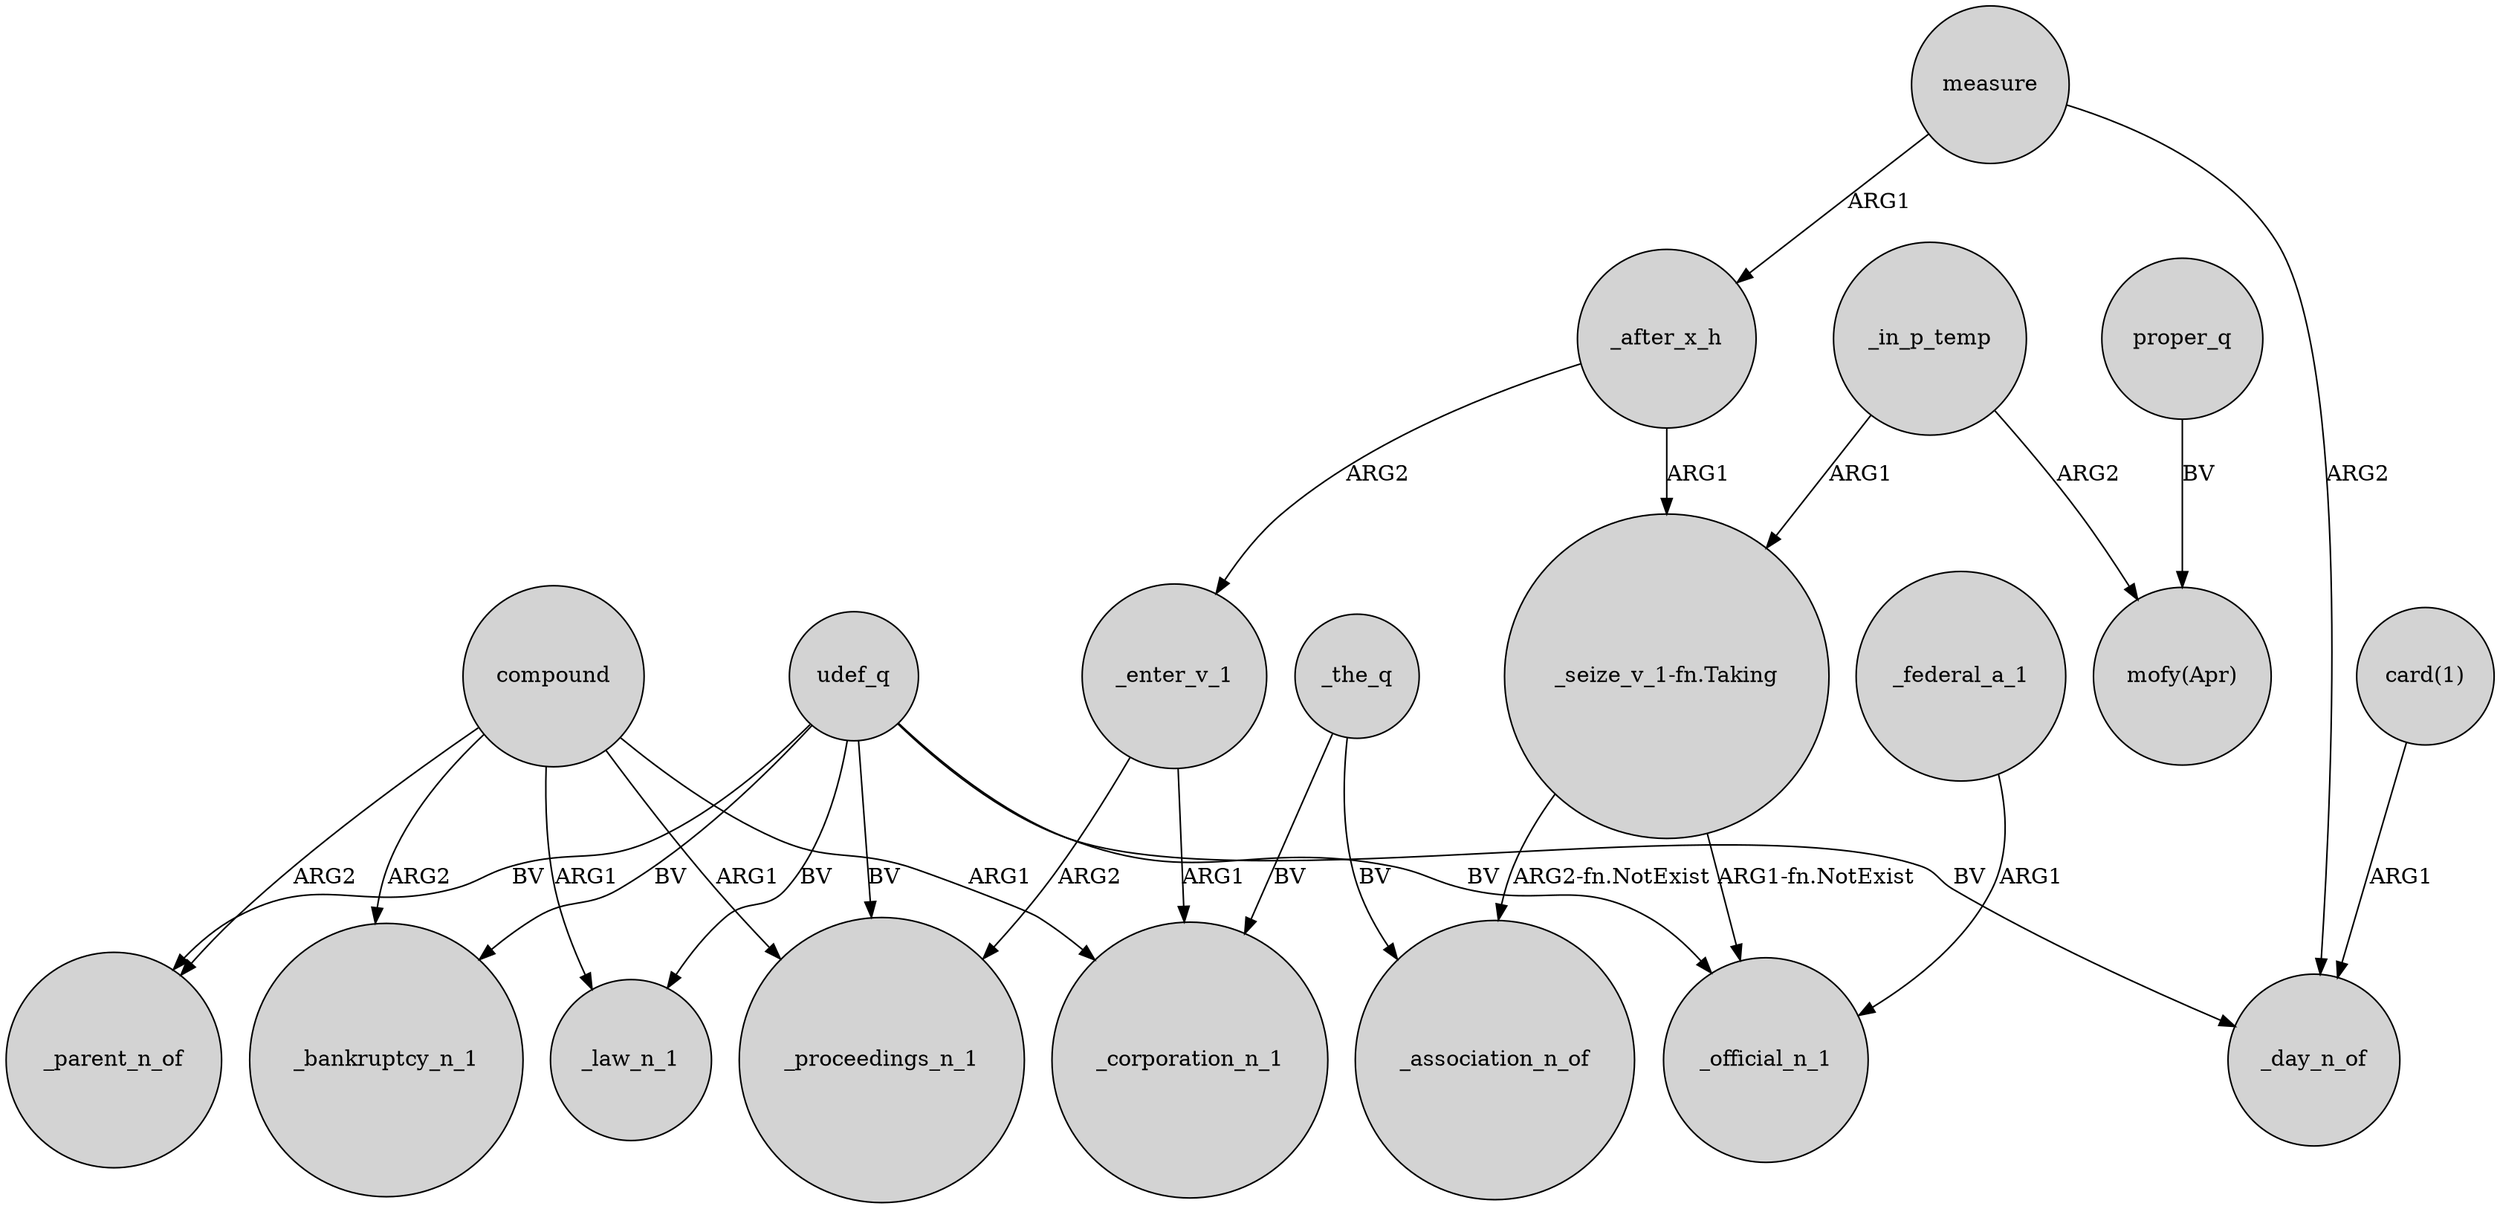 digraph {
	node [shape=circle style=filled]
	udef_q -> _parent_n_of [label=BV]
	udef_q -> _bankruptcy_n_1 [label=BV]
	_the_q -> _corporation_n_1 [label=BV]
	compound -> _bankruptcy_n_1 [label=ARG2]
	"card(1)" -> _day_n_of [label=ARG1]
	udef_q -> _day_n_of [label=BV]
	udef_q -> _law_n_1 [label=BV]
	proper_q -> "mofy(Apr)" [label=BV]
	_in_p_temp -> "_seize_v_1-fn.Taking" [label=ARG1]
	measure -> _day_n_of [label=ARG2]
	compound -> _parent_n_of [label=ARG2]
	_after_x_h -> _enter_v_1 [label=ARG2]
	_enter_v_1 -> _corporation_n_1 [label=ARG1]
	compound -> _proceedings_n_1 [label=ARG1]
	"_seize_v_1-fn.Taking" -> _official_n_1 [label="ARG1-fn.NotExist"]
	compound -> _corporation_n_1 [label=ARG1]
	udef_q -> _official_n_1 [label=BV]
	_federal_a_1 -> _official_n_1 [label=ARG1]
	_in_p_temp -> "mofy(Apr)" [label=ARG2]
	_the_q -> _association_n_of [label=BV]
	"_seize_v_1-fn.Taking" -> _association_n_of [label="ARG2-fn.NotExist"]
	_after_x_h -> "_seize_v_1-fn.Taking" [label=ARG1]
	compound -> _law_n_1 [label=ARG1]
	udef_q -> _proceedings_n_1 [label=BV]
	measure -> _after_x_h [label=ARG1]
	_enter_v_1 -> _proceedings_n_1 [label=ARG2]
}
